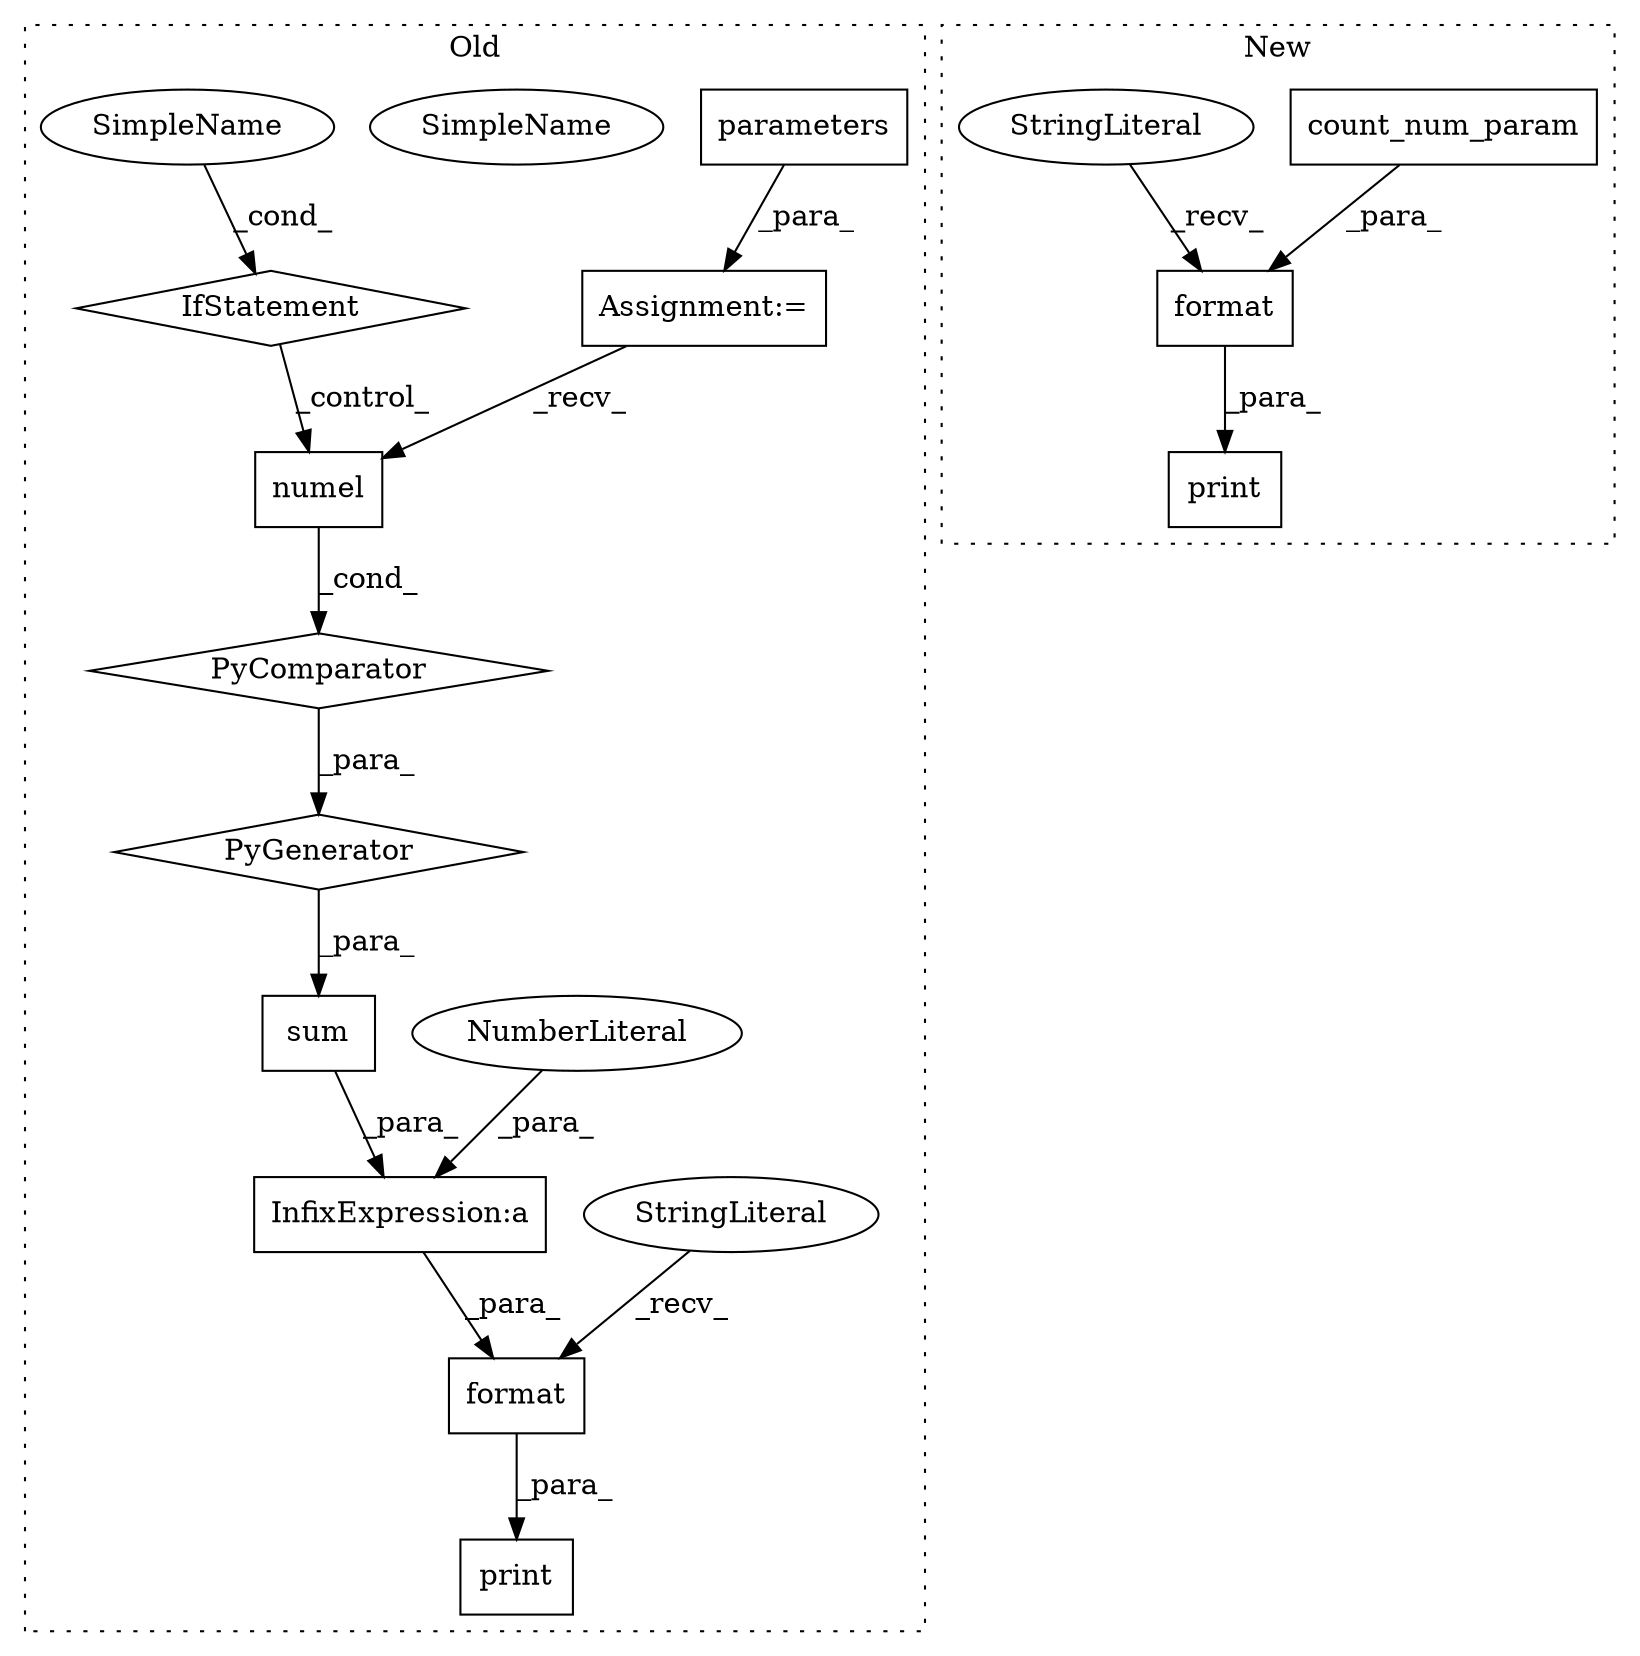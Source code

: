 digraph G {
subgraph cluster0 {
1 [label="parameters" a="32" s="6153" l="12" shape="box"];
3 [label="InfixExpression:a" a="27" s="6177" l="3" shape="box"];
4 [label="PyComparator" a="113" s="6140" l="34" shape="diamond"];
5 [label="NumberLiteral" a="34" s="6180" l="9" shape="ellipse"];
7 [label="print" a="32" s="6025,6190" l="6,1" shape="box"];
9 [label="format" a="32" s="6053,6189" l="7,1" shape="box"];
10 [label="numel" a="32" s="6075" l="7" shape="box"];
11 [label="SimpleName" a="42" s="6169" l="5" shape="ellipse"];
12 [label="IfStatement" a="25" s="6140" l="34" shape="diamond"];
13 [label="sum" a="32" s="6060,6180" l="13,-3" shape="box"];
14 [label="PyGenerator" a="107" s="6073" l="107" shape="diamond"];
15 [label="Assignment:=" a="7" s="6140" l="34" shape="box"];
17 [label="StringLiteral" a="45" s="6031" l="21" shape="ellipse"];
18 [label="SimpleName" a="42" s="6169" l="5" shape="ellipse"];
label = "Old";
style="dotted";
}
subgraph cluster1 {
2 [label="count_num_param" a="32" s="6503,6524" l="16,1" shape="box"];
6 [label="print" a="32" s="6467,6526" l="6,1" shape="box"];
8 [label="format" a="32" s="6496,6525" l="7,1" shape="box"];
16 [label="StringLiteral" a="45" s="6473" l="22" shape="ellipse"];
label = "New";
style="dotted";
}
1 -> 15 [label="_para_"];
2 -> 8 [label="_para_"];
3 -> 9 [label="_para_"];
4 -> 14 [label="_para_"];
5 -> 3 [label="_para_"];
8 -> 6 [label="_para_"];
9 -> 7 [label="_para_"];
10 -> 4 [label="_cond_"];
12 -> 10 [label="_control_"];
13 -> 3 [label="_para_"];
14 -> 13 [label="_para_"];
15 -> 10 [label="_recv_"];
16 -> 8 [label="_recv_"];
17 -> 9 [label="_recv_"];
18 -> 12 [label="_cond_"];
}
